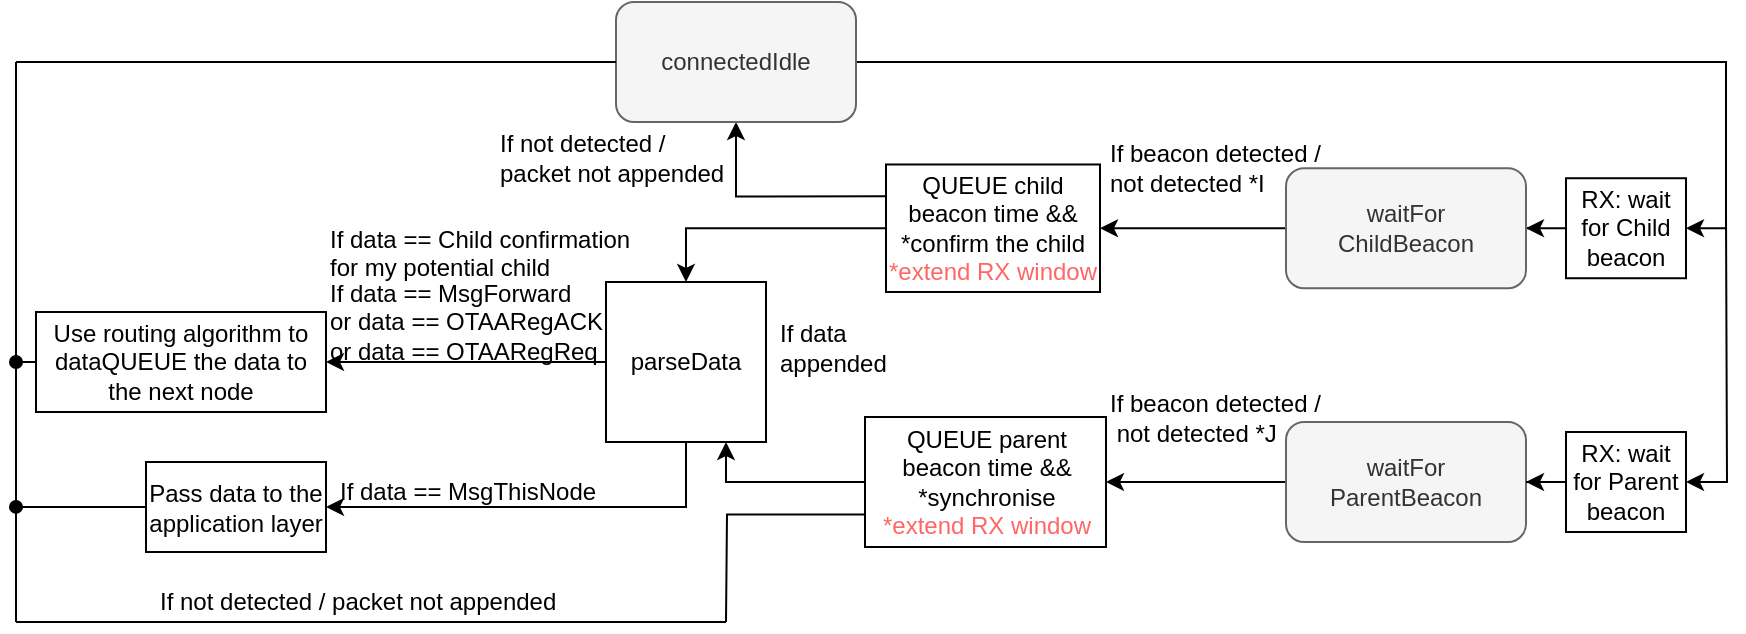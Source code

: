 <mxfile version="22.0.8" type="device">
  <diagram name="Page-1" id="fIDpOyRQobxb_MCxYIHS">
    <mxGraphModel dx="2097" dy="792" grid="1" gridSize="5" guides="1" tooltips="1" connect="1" arrows="1" fold="1" page="1" pageScale="1" pageWidth="850" pageHeight="1100" math="0" shadow="0">
      <root>
        <mxCell id="0" />
        <mxCell id="1" parent="0" />
        <mxCell id="QJhU5oRQL1Jb571ihN6a-271" style="edgeStyle=orthogonalEdgeStyle;rounded=0;orthogonalLoop=1;jettySize=auto;html=1;exitX=0;exitY=0.5;exitDx=0;exitDy=0;entryX=1;entryY=0.5;entryDx=0;entryDy=0;" edge="1" parent="1" source="QJhU5oRQL1Jb571ihN6a-275" target="QJhU5oRQL1Jb571ihN6a-287">
          <mxGeometry relative="1" as="geometry">
            <mxPoint x="230" y="580" as="targetPoint" />
          </mxGeometry>
        </mxCell>
        <mxCell id="QJhU5oRQL1Jb571ihN6a-272" style="edgeStyle=orthogonalEdgeStyle;rounded=0;orthogonalLoop=1;jettySize=auto;html=1;exitX=0;exitY=0.5;exitDx=0;exitDy=0;entryX=1;entryY=0.5;entryDx=0;entryDy=0;" edge="1" parent="1" source="QJhU5oRQL1Jb571ihN6a-276" target="QJhU5oRQL1Jb571ihN6a-281">
          <mxGeometry relative="1" as="geometry" />
        </mxCell>
        <mxCell id="QJhU5oRQL1Jb571ihN6a-273" value="" style="edgeStyle=orthogonalEdgeStyle;rounded=0;orthogonalLoop=1;jettySize=auto;html=1;" edge="1" parent="1" source="QJhU5oRQL1Jb571ihN6a-274" target="QJhU5oRQL1Jb571ihN6a-276">
          <mxGeometry relative="1" as="geometry" />
        </mxCell>
        <mxCell id="QJhU5oRQL1Jb571ihN6a-274" value="RX: wait for Child beacon" style="rounded=0;whiteSpace=wrap;html=1;rotation=0;" vertex="1" parent="1">
          <mxGeometry x="590" y="508.12" width="60" height="50" as="geometry" />
        </mxCell>
        <mxCell id="QJhU5oRQL1Jb571ihN6a-275" value="waitFor&lt;br&gt;ParentBeacon" style="rounded=1;whiteSpace=wrap;html=1;fillColor=#f5f5f5;fontColor=#333333;strokeColor=#666666;" vertex="1" parent="1">
          <mxGeometry x="450" y="630" width="120" height="60" as="geometry" />
        </mxCell>
        <mxCell id="QJhU5oRQL1Jb571ihN6a-276" value="waitFor&lt;br&gt;ChildBeacon" style="rounded=1;whiteSpace=wrap;html=1;fillColor=#f5f5f5;fontColor=#333333;strokeColor=#666666;" vertex="1" parent="1">
          <mxGeometry x="450" y="503.12" width="120" height="60" as="geometry" />
        </mxCell>
        <mxCell id="QJhU5oRQL1Jb571ihN6a-277" value="" style="edgeStyle=orthogonalEdgeStyle;rounded=0;orthogonalLoop=1;jettySize=auto;html=1;entryX=1;entryY=0.5;entryDx=0;entryDy=0;" edge="1" parent="1" source="QJhU5oRQL1Jb571ihN6a-278" target="QJhU5oRQL1Jb571ihN6a-275">
          <mxGeometry relative="1" as="geometry">
            <mxPoint x="620" y="580" as="targetPoint" />
          </mxGeometry>
        </mxCell>
        <mxCell id="QJhU5oRQL1Jb571ihN6a-305" style="edgeStyle=orthogonalEdgeStyle;rounded=0;orthogonalLoop=1;jettySize=auto;html=1;exitX=1;exitY=0.5;exitDx=0;exitDy=0;endArrow=none;endFill=0;startArrow=classic;startFill=1;" edge="1" parent="1" source="QJhU5oRQL1Jb571ihN6a-278">
          <mxGeometry relative="1" as="geometry">
            <mxPoint x="670" y="525" as="targetPoint" />
          </mxGeometry>
        </mxCell>
        <mxCell id="QJhU5oRQL1Jb571ihN6a-278" value="RX: wait for Parent beacon" style="rounded=0;whiteSpace=wrap;html=1;rotation=0;" vertex="1" parent="1">
          <mxGeometry x="590" y="635" width="60" height="50" as="geometry" />
        </mxCell>
        <mxCell id="QJhU5oRQL1Jb571ihN6a-306" style="edgeStyle=orthogonalEdgeStyle;rounded=0;orthogonalLoop=1;jettySize=auto;html=1;exitX=0;exitY=0.5;exitDx=0;exitDy=0;entryX=0.5;entryY=0;entryDx=0;entryDy=0;" edge="1" parent="1" source="QJhU5oRQL1Jb571ihN6a-281" target="QJhU5oRQL1Jb571ihN6a-299">
          <mxGeometry relative="1" as="geometry" />
        </mxCell>
        <mxCell id="QJhU5oRQL1Jb571ihN6a-315" style="edgeStyle=orthogonalEdgeStyle;rounded=0;orthogonalLoop=1;jettySize=auto;html=1;exitX=0;exitY=0.25;exitDx=0;exitDy=0;entryX=0.5;entryY=1;entryDx=0;entryDy=0;" edge="1" parent="1" source="QJhU5oRQL1Jb571ihN6a-281" target="QJhU5oRQL1Jb571ihN6a-302">
          <mxGeometry relative="1" as="geometry">
            <Array as="points">
              <mxPoint x="175" y="517" />
            </Array>
          </mxGeometry>
        </mxCell>
        <mxCell id="QJhU5oRQL1Jb571ihN6a-281" value="&lt;div&gt;QUEUE child beacon time &amp;amp;&amp;amp; *confirm the child&lt;br&gt;&lt;/div&gt;&lt;div&gt;&lt;font color=&quot;#ff6666&quot;&gt;*extend RX window&lt;/font&gt;&lt;br&gt;&lt;/div&gt;" style="rounded=0;whiteSpace=wrap;html=1;rotation=0;" vertex="1" parent="1">
          <mxGeometry x="250" y="501.24" width="107" height="63.75" as="geometry" />
        </mxCell>
        <mxCell id="QJhU5oRQL1Jb571ihN6a-282" value="&lt;div&gt;If beacon detected /&amp;nbsp;&lt;/div&gt;&lt;div&gt;not detected *I&lt;/div&gt;" style="text;html=1;align=left;verticalAlign=middle;resizable=0;points=[];autosize=1;" vertex="1" parent="1">
          <mxGeometry x="360" y="480" width="130" height="45" as="geometry" />
        </mxCell>
        <mxCell id="QJhU5oRQL1Jb571ihN6a-307" style="edgeStyle=orthogonalEdgeStyle;rounded=0;orthogonalLoop=1;jettySize=auto;html=1;exitX=0;exitY=0.5;exitDx=0;exitDy=0;entryX=0.75;entryY=1;entryDx=0;entryDy=0;" edge="1" parent="1" source="QJhU5oRQL1Jb571ihN6a-287" target="QJhU5oRQL1Jb571ihN6a-299">
          <mxGeometry relative="1" as="geometry" />
        </mxCell>
        <mxCell id="QJhU5oRQL1Jb571ihN6a-312" style="edgeStyle=orthogonalEdgeStyle;rounded=0;orthogonalLoop=1;jettySize=auto;html=1;exitX=0;exitY=0.75;exitDx=0;exitDy=0;endArrow=none;endFill=0;" edge="1" parent="1" source="QJhU5oRQL1Jb571ihN6a-287">
          <mxGeometry relative="1" as="geometry">
            <mxPoint x="170" y="730" as="targetPoint" />
          </mxGeometry>
        </mxCell>
        <mxCell id="QJhU5oRQL1Jb571ihN6a-287" value="&lt;div&gt;QUEUE parent beacon time &amp;amp;&amp;amp; *synchronise&lt;/div&gt;&lt;div&gt;&lt;font color=&quot;#ff6666&quot;&gt;*extend RX window&lt;/font&gt;&lt;br&gt;&lt;/div&gt;" style="rounded=0;whiteSpace=wrap;html=1;rotation=0;" vertex="1" parent="1">
          <mxGeometry x="239.5" y="627.5" width="120.5" height="65" as="geometry" />
        </mxCell>
        <mxCell id="QJhU5oRQL1Jb571ihN6a-288" value="&lt;div&gt;If beacon detected /&lt;/div&gt;&lt;div&gt;&amp;nbsp;not detected *J&lt;/div&gt;" style="text;html=1;align=left;verticalAlign=middle;resizable=0;points=[];autosize=1;" vertex="1" parent="1">
          <mxGeometry x="360" y="605" width="125" height="45" as="geometry" />
        </mxCell>
        <mxCell id="QJhU5oRQL1Jb571ihN6a-289" style="edgeStyle=orthogonalEdgeStyle;rounded=0;orthogonalLoop=1;jettySize=auto;html=1;exitX=0.5;exitY=1;exitDx=0;exitDy=0;entryX=1;entryY=0.5;entryDx=0;entryDy=0;" edge="1" parent="1" source="QJhU5oRQL1Jb571ihN6a-299" target="QJhU5oRQL1Jb571ihN6a-297">
          <mxGeometry relative="1" as="geometry">
            <mxPoint x="50" y="630" as="sourcePoint" />
          </mxGeometry>
        </mxCell>
        <mxCell id="QJhU5oRQL1Jb571ihN6a-290" value="&lt;div&gt;If data&lt;br&gt;&lt;/div&gt;&lt;div&gt;appended&lt;/div&gt;" style="text;html=1;align=left;verticalAlign=middle;resizable=0;points=[];autosize=1;" vertex="1" parent="1">
          <mxGeometry x="195" y="570" width="75" height="45" as="geometry" />
        </mxCell>
        <mxCell id="QJhU5oRQL1Jb571ihN6a-291" value="&lt;div&gt;&lt;div&gt;If not detected / packet not appended&lt;/div&gt;&lt;/div&gt;" style="text;html=1;align=left;verticalAlign=middle;resizable=0;points=[];autosize=1;" vertex="1" parent="1">
          <mxGeometry x="-115" y="705" width="220" height="30" as="geometry" />
        </mxCell>
        <mxCell id="QJhU5oRQL1Jb571ihN6a-316" style="edgeStyle=orthogonalEdgeStyle;rounded=0;orthogonalLoop=1;jettySize=auto;html=1;exitX=0;exitY=0.5;exitDx=0;exitDy=0;endArrow=oval;endFill=1;" edge="1" parent="1" source="QJhU5oRQL1Jb571ihN6a-293">
          <mxGeometry relative="1" as="geometry">
            <mxPoint x="-185" y="600" as="targetPoint" />
          </mxGeometry>
        </mxCell>
        <mxCell id="QJhU5oRQL1Jb571ihN6a-293" value="&lt;div&gt;Use routing algorithm to&lt;br&gt;&lt;/div&gt;&lt;div&gt;dataQUEUE the data to the next node&lt;/div&gt;" style="rounded=0;whiteSpace=wrap;html=1;rotation=0;" vertex="1" parent="1">
          <mxGeometry x="-175" y="575" width="145" height="50" as="geometry" />
        </mxCell>
        <mxCell id="QJhU5oRQL1Jb571ihN6a-294" value="&lt;div&gt;If data == MsgForward &lt;br&gt;&lt;/div&gt;&lt;div&gt;or data == OTAARegACK&lt;/div&gt;&lt;div&gt;or data == OTAARegReq&lt;br&gt;&lt;/div&gt;" style="text;html=1;align=left;verticalAlign=middle;resizable=0;points=[];autosize=1;" vertex="1" parent="1">
          <mxGeometry x="-30" y="550" width="155" height="60" as="geometry" />
        </mxCell>
        <mxCell id="QJhU5oRQL1Jb571ihN6a-295" value="If data == MsgThisNode" style="text;html=1;align=left;verticalAlign=middle;resizable=0;points=[];autosize=1;" vertex="1" parent="1">
          <mxGeometry x="-25" y="650" width="150" height="30" as="geometry" />
        </mxCell>
        <mxCell id="QJhU5oRQL1Jb571ihN6a-317" style="edgeStyle=orthogonalEdgeStyle;rounded=0;orthogonalLoop=1;jettySize=auto;html=1;exitX=0;exitY=0.5;exitDx=0;exitDy=0;endArrow=oval;endFill=1;" edge="1" parent="1" source="QJhU5oRQL1Jb571ihN6a-297">
          <mxGeometry relative="1" as="geometry">
            <mxPoint x="-185.0" y="672.441" as="targetPoint" />
          </mxGeometry>
        </mxCell>
        <mxCell id="QJhU5oRQL1Jb571ihN6a-297" value="Pass data to the application layer" style="rounded=0;whiteSpace=wrap;html=1;rotation=0;" vertex="1" parent="1">
          <mxGeometry x="-120" y="650" width="90" height="45" as="geometry" />
        </mxCell>
        <mxCell id="QJhU5oRQL1Jb571ihN6a-298" style="edgeStyle=orthogonalEdgeStyle;rounded=0;orthogonalLoop=1;jettySize=auto;html=1;exitX=0;exitY=0.5;exitDx=0;exitDy=0;entryX=1;entryY=0.5;entryDx=0;entryDy=0;" edge="1" parent="1" source="QJhU5oRQL1Jb571ihN6a-299" target="QJhU5oRQL1Jb571ihN6a-293">
          <mxGeometry relative="1" as="geometry" />
        </mxCell>
        <mxCell id="QJhU5oRQL1Jb571ihN6a-299" value="parseData" style="whiteSpace=wrap;html=1;aspect=fixed;" vertex="1" parent="1">
          <mxGeometry x="110" y="560" width="80" height="80" as="geometry" />
        </mxCell>
        <mxCell id="QJhU5oRQL1Jb571ihN6a-300" value="&lt;div&gt;If data == Child confirmation&lt;/div&gt;&lt;div&gt;for my potential child &lt;/div&gt;" style="text;whiteSpace=wrap;html=1;" vertex="1" parent="1">
          <mxGeometry x="-30" y="525" width="175" height="50" as="geometry" />
        </mxCell>
        <mxCell id="QJhU5oRQL1Jb571ihN6a-304" style="edgeStyle=orthogonalEdgeStyle;rounded=0;orthogonalLoop=1;jettySize=auto;html=1;exitX=1;exitY=0.5;exitDx=0;exitDy=0;entryX=1;entryY=0.5;entryDx=0;entryDy=0;" edge="1" parent="1" source="QJhU5oRQL1Jb571ihN6a-302" target="QJhU5oRQL1Jb571ihN6a-274">
          <mxGeometry relative="1" as="geometry" />
        </mxCell>
        <mxCell id="QJhU5oRQL1Jb571ihN6a-302" value="&lt;div&gt;connectedIdle&lt;/div&gt;" style="rounded=1;whiteSpace=wrap;html=1;fillColor=#f5f5f5;fontColor=#333333;strokeColor=#666666;" vertex="1" parent="1">
          <mxGeometry x="115" y="420" width="120" height="60" as="geometry" />
        </mxCell>
        <mxCell id="QJhU5oRQL1Jb571ihN6a-311" value="" style="endArrow=none;html=1;rounded=0;endFill=0;" edge="1" parent="1">
          <mxGeometry width="50" height="50" relative="1" as="geometry">
            <mxPoint x="170" y="730" as="sourcePoint" />
            <mxPoint x="-185" y="730" as="targetPoint" />
          </mxGeometry>
        </mxCell>
        <mxCell id="QJhU5oRQL1Jb571ihN6a-313" value="" style="endArrow=none;html=1;rounded=0;" edge="1" parent="1">
          <mxGeometry width="50" height="50" relative="1" as="geometry">
            <mxPoint x="-185" y="730" as="sourcePoint" />
            <mxPoint x="-185" y="450" as="targetPoint" />
          </mxGeometry>
        </mxCell>
        <mxCell id="QJhU5oRQL1Jb571ihN6a-314" value="" style="endArrow=none;html=1;rounded=0;entryX=0;entryY=0.5;entryDx=0;entryDy=0;" edge="1" parent="1" target="QJhU5oRQL1Jb571ihN6a-302">
          <mxGeometry width="50" height="50" relative="1" as="geometry">
            <mxPoint x="-185" y="450" as="sourcePoint" />
            <mxPoint x="-150" y="425" as="targetPoint" />
          </mxGeometry>
        </mxCell>
        <mxCell id="QJhU5oRQL1Jb571ihN6a-318" value="&lt;div&gt;&lt;div&gt;If not detected /&amp;nbsp;&lt;/div&gt;&lt;div&gt;packet not appended&lt;/div&gt;&lt;/div&gt;" style="text;html=1;align=left;verticalAlign=middle;resizable=0;points=[];autosize=1;" vertex="1" parent="1">
          <mxGeometry x="55" y="475" width="135" height="45" as="geometry" />
        </mxCell>
      </root>
    </mxGraphModel>
  </diagram>
</mxfile>
